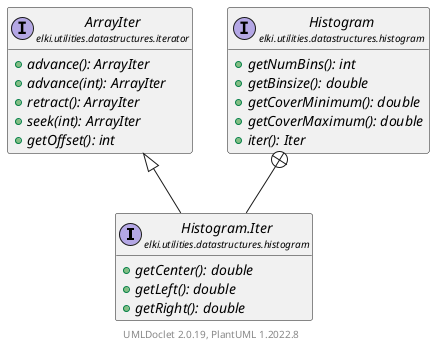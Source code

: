 @startuml
    remove .*\.(Instance|Par|Parameterizer|Factory)$
    set namespaceSeparator none
    hide empty fields
    hide empty methods

    interface "<size:14>Histogram.Iter\n<size:10>elki.utilities.datastructures.histogram" as elki.utilities.datastructures.histogram.Histogram.Iter [[Histogram.Iter.html]] {
        {abstract} +getCenter(): double
        {abstract} +getLeft(): double
        {abstract} +getRight(): double
    }

    interface "<size:14>ArrayIter\n<size:10>elki.utilities.datastructures.iterator" as elki.utilities.datastructures.iterator.ArrayIter [[../iterator/ArrayIter.html]] {
        {abstract} +advance(): ArrayIter
        {abstract} +advance(int): ArrayIter
        {abstract} +retract(): ArrayIter
        {abstract} +seek(int): ArrayIter
        {abstract} +getOffset(): int
    }
    interface "<size:14>Histogram\n<size:10>elki.utilities.datastructures.histogram" as elki.utilities.datastructures.histogram.Histogram [[Histogram.html]] {
        {abstract} +getNumBins(): int
        {abstract} +getBinsize(): double
        {abstract} +getCoverMinimum(): double
        {abstract} +getCoverMaximum(): double
        {abstract} +iter(): Iter
    }

    elki.utilities.datastructures.iterator.ArrayIter <|-- elki.utilities.datastructures.histogram.Histogram.Iter
    elki.utilities.datastructures.histogram.Histogram +-- elki.utilities.datastructures.histogram.Histogram.Iter

    center footer UMLDoclet 2.0.19, PlantUML 1.2022.8
@enduml
